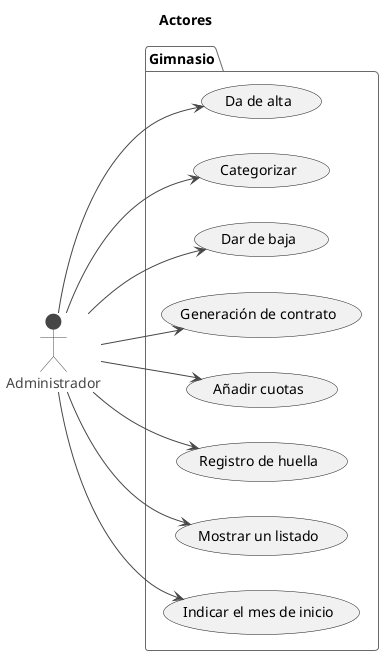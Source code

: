 @startuml
!theme vibrant
left to right direction
title Actores
Administrador as Admin

package Gimnasio {
 usecase "Da de alta" as UC1
 usecase "Categorizar" as UC2
 usecase "Dar de baja" as UC3
 usecase "Generación de contrato" as UC4
 usecase "Añadir cuotas" as UC5
 usecase "Registro de huella" as UC6
 usecase "Mostrar un listado" as UC7
 usecase "Indicar el mes de inicio" as UC8
}

Admin --> UC1
Admin --> UC2
Admin --> UC3
Admin --> UC4
Admin --> UC5
Admin --> UC6
Admin --> UC7
Admin --> UC8
@enduml